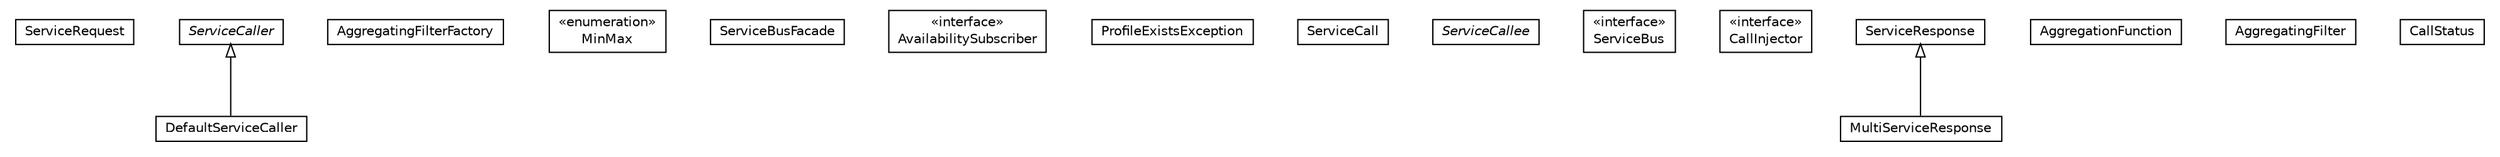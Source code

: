 #!/usr/local/bin/dot
#
# Class diagram 
# Generated by UMLGraph version R5_6-24-gf6e263 (http://www.umlgraph.org/)
#

digraph G {
	edge [fontname="Helvetica",fontsize=10,labelfontname="Helvetica",labelfontsize=10];
	node [fontname="Helvetica",fontsize=10,shape=plaintext];
	nodesep=0.25;
	ranksep=0.5;
	// org.universAAL.middleware.service.ServiceRequest
	c193951 [label=<<table title="org.universAAL.middleware.service.ServiceRequest" border="0" cellborder="1" cellspacing="0" cellpadding="2" port="p" href="./ServiceRequest.html">
		<tr><td><table border="0" cellspacing="0" cellpadding="1">
<tr><td align="center" balign="center"> ServiceRequest </td></tr>
		</table></td></tr>
		</table>>, URL="./ServiceRequest.html", fontname="Helvetica", fontcolor="black", fontsize=10.0];
	// org.universAAL.middleware.service.ServiceCaller
	c193952 [label=<<table title="org.universAAL.middleware.service.ServiceCaller" border="0" cellborder="1" cellspacing="0" cellpadding="2" port="p" href="./ServiceCaller.html">
		<tr><td><table border="0" cellspacing="0" cellpadding="1">
<tr><td align="center" balign="center"><font face="Helvetica-Oblique"> ServiceCaller </font></td></tr>
		</table></td></tr>
		</table>>, URL="./ServiceCaller.html", fontname="Helvetica", fontcolor="black", fontsize=10.0];
	// org.universAAL.middleware.service.AggregatingFilterFactory
	c193953 [label=<<table title="org.universAAL.middleware.service.AggregatingFilterFactory" border="0" cellborder="1" cellspacing="0" cellpadding="2" port="p" href="./AggregatingFilterFactory.html">
		<tr><td><table border="0" cellspacing="0" cellpadding="1">
<tr><td align="center" balign="center"> AggregatingFilterFactory </td></tr>
		</table></td></tr>
		</table>>, URL="./AggregatingFilterFactory.html", fontname="Helvetica", fontcolor="black", fontsize=10.0];
	// org.universAAL.middleware.service.AggregatingFilterFactory.MinMax
	c193954 [label=<<table title="org.universAAL.middleware.service.AggregatingFilterFactory.MinMax" border="0" cellborder="1" cellspacing="0" cellpadding="2" port="p" href="./AggregatingFilterFactory.MinMax.html">
		<tr><td><table border="0" cellspacing="0" cellpadding="1">
<tr><td align="center" balign="center"> &#171;enumeration&#187; </td></tr>
<tr><td align="center" balign="center"> MinMax </td></tr>
		</table></td></tr>
		</table>>, URL="./AggregatingFilterFactory.MinMax.html", fontname="Helvetica", fontcolor="black", fontsize=10.0];
	// org.universAAL.middleware.service.ServiceBusFacade
	c193955 [label=<<table title="org.universAAL.middleware.service.ServiceBusFacade" border="0" cellborder="1" cellspacing="0" cellpadding="2" port="p" href="./ServiceBusFacade.html">
		<tr><td><table border="0" cellspacing="0" cellpadding="1">
<tr><td align="center" balign="center"> ServiceBusFacade </td></tr>
		</table></td></tr>
		</table>>, URL="./ServiceBusFacade.html", fontname="Helvetica", fontcolor="black", fontsize=10.0];
	// org.universAAL.middleware.service.AvailabilitySubscriber
	c193956 [label=<<table title="org.universAAL.middleware.service.AvailabilitySubscriber" border="0" cellborder="1" cellspacing="0" cellpadding="2" port="p" href="./AvailabilitySubscriber.html">
		<tr><td><table border="0" cellspacing="0" cellpadding="1">
<tr><td align="center" balign="center"> &#171;interface&#187; </td></tr>
<tr><td align="center" balign="center"> AvailabilitySubscriber </td></tr>
		</table></td></tr>
		</table>>, URL="./AvailabilitySubscriber.html", fontname="Helvetica", fontcolor="black", fontsize=10.0];
	// org.universAAL.middleware.service.ProfileExistsException
	c193957 [label=<<table title="org.universAAL.middleware.service.ProfileExistsException" border="0" cellborder="1" cellspacing="0" cellpadding="2" port="p" href="./ProfileExistsException.html">
		<tr><td><table border="0" cellspacing="0" cellpadding="1">
<tr><td align="center" balign="center"> ProfileExistsException </td></tr>
		</table></td></tr>
		</table>>, URL="./ProfileExistsException.html", fontname="Helvetica", fontcolor="black", fontsize=10.0];
	// org.universAAL.middleware.service.ServiceCall
	c193958 [label=<<table title="org.universAAL.middleware.service.ServiceCall" border="0" cellborder="1" cellspacing="0" cellpadding="2" port="p" href="./ServiceCall.html">
		<tr><td><table border="0" cellspacing="0" cellpadding="1">
<tr><td align="center" balign="center"> ServiceCall </td></tr>
		</table></td></tr>
		</table>>, URL="./ServiceCall.html", fontname="Helvetica", fontcolor="black", fontsize=10.0];
	// org.universAAL.middleware.service.ServiceCallee
	c193959 [label=<<table title="org.universAAL.middleware.service.ServiceCallee" border="0" cellborder="1" cellspacing="0" cellpadding="2" port="p" href="./ServiceCallee.html">
		<tr><td><table border="0" cellspacing="0" cellpadding="1">
<tr><td align="center" balign="center"><font face="Helvetica-Oblique"> ServiceCallee </font></td></tr>
		</table></td></tr>
		</table>>, URL="./ServiceCallee.html", fontname="Helvetica", fontcolor="black", fontsize=10.0];
	// org.universAAL.middleware.service.ServiceBus
	c193960 [label=<<table title="org.universAAL.middleware.service.ServiceBus" border="0" cellborder="1" cellspacing="0" cellpadding="2" port="p" href="./ServiceBus.html">
		<tr><td><table border="0" cellspacing="0" cellpadding="1">
<tr><td align="center" balign="center"> &#171;interface&#187; </td></tr>
<tr><td align="center" balign="center"> ServiceBus </td></tr>
		</table></td></tr>
		</table>>, URL="./ServiceBus.html", fontname="Helvetica", fontcolor="black", fontsize=10.0];
	// org.universAAL.middleware.service.ServiceBus.CallInjector
	c193961 [label=<<table title="org.universAAL.middleware.service.ServiceBus.CallInjector" border="0" cellborder="1" cellspacing="0" cellpadding="2" port="p" href="./ServiceBus.CallInjector.html">
		<tr><td><table border="0" cellspacing="0" cellpadding="1">
<tr><td align="center" balign="center"> &#171;interface&#187; </td></tr>
<tr><td align="center" balign="center"> CallInjector </td></tr>
		</table></td></tr>
		</table>>, URL="./ServiceBus.CallInjector.html", fontname="Helvetica", fontcolor="black", fontsize=10.0];
	// org.universAAL.middleware.service.MultiServiceResponse
	c193962 [label=<<table title="org.universAAL.middleware.service.MultiServiceResponse" border="0" cellborder="1" cellspacing="0" cellpadding="2" port="p" href="./MultiServiceResponse.html">
		<tr><td><table border="0" cellspacing="0" cellpadding="1">
<tr><td align="center" balign="center"> MultiServiceResponse </td></tr>
		</table></td></tr>
		</table>>, URL="./MultiServiceResponse.html", fontname="Helvetica", fontcolor="black", fontsize=10.0];
	// org.universAAL.middleware.service.DefaultServiceCaller
	c193963 [label=<<table title="org.universAAL.middleware.service.DefaultServiceCaller" border="0" cellborder="1" cellspacing="0" cellpadding="2" port="p" href="./DefaultServiceCaller.html">
		<tr><td><table border="0" cellspacing="0" cellpadding="1">
<tr><td align="center" balign="center"> DefaultServiceCaller </td></tr>
		</table></td></tr>
		</table>>, URL="./DefaultServiceCaller.html", fontname="Helvetica", fontcolor="black", fontsize=10.0];
	// org.universAAL.middleware.service.ServiceResponse
	c193964 [label=<<table title="org.universAAL.middleware.service.ServiceResponse" border="0" cellborder="1" cellspacing="0" cellpadding="2" port="p" href="./ServiceResponse.html">
		<tr><td><table border="0" cellspacing="0" cellpadding="1">
<tr><td align="center" balign="center"> ServiceResponse </td></tr>
		</table></td></tr>
		</table>>, URL="./ServiceResponse.html", fontname="Helvetica", fontcolor="black", fontsize=10.0];
	// org.universAAL.middleware.service.AggregationFunction
	c193965 [label=<<table title="org.universAAL.middleware.service.AggregationFunction" border="0" cellborder="1" cellspacing="0" cellpadding="2" port="p" href="./AggregationFunction.html">
		<tr><td><table border="0" cellspacing="0" cellpadding="1">
<tr><td align="center" balign="center"> AggregationFunction </td></tr>
		</table></td></tr>
		</table>>, URL="./AggregationFunction.html", fontname="Helvetica", fontcolor="black", fontsize=10.0];
	// org.universAAL.middleware.service.AggregatingFilter
	c193966 [label=<<table title="org.universAAL.middleware.service.AggregatingFilter" border="0" cellborder="1" cellspacing="0" cellpadding="2" port="p" href="./AggregatingFilter.html">
		<tr><td><table border="0" cellspacing="0" cellpadding="1">
<tr><td align="center" balign="center"> AggregatingFilter </td></tr>
		</table></td></tr>
		</table>>, URL="./AggregatingFilter.html", fontname="Helvetica", fontcolor="black", fontsize=10.0];
	// org.universAAL.middleware.service.CallStatus
	c193967 [label=<<table title="org.universAAL.middleware.service.CallStatus" border="0" cellborder="1" cellspacing="0" cellpadding="2" port="p" href="./CallStatus.html">
		<tr><td><table border="0" cellspacing="0" cellpadding="1">
<tr><td align="center" balign="center"> CallStatus </td></tr>
		</table></td></tr>
		</table>>, URL="./CallStatus.html", fontname="Helvetica", fontcolor="black", fontsize=10.0];
	//org.universAAL.middleware.service.MultiServiceResponse extends org.universAAL.middleware.service.ServiceResponse
	c193964:p -> c193962:p [dir=back,arrowtail=empty];
	//org.universAAL.middleware.service.DefaultServiceCaller extends org.universAAL.middleware.service.ServiceCaller
	c193952:p -> c193963:p [dir=back,arrowtail=empty];
}

